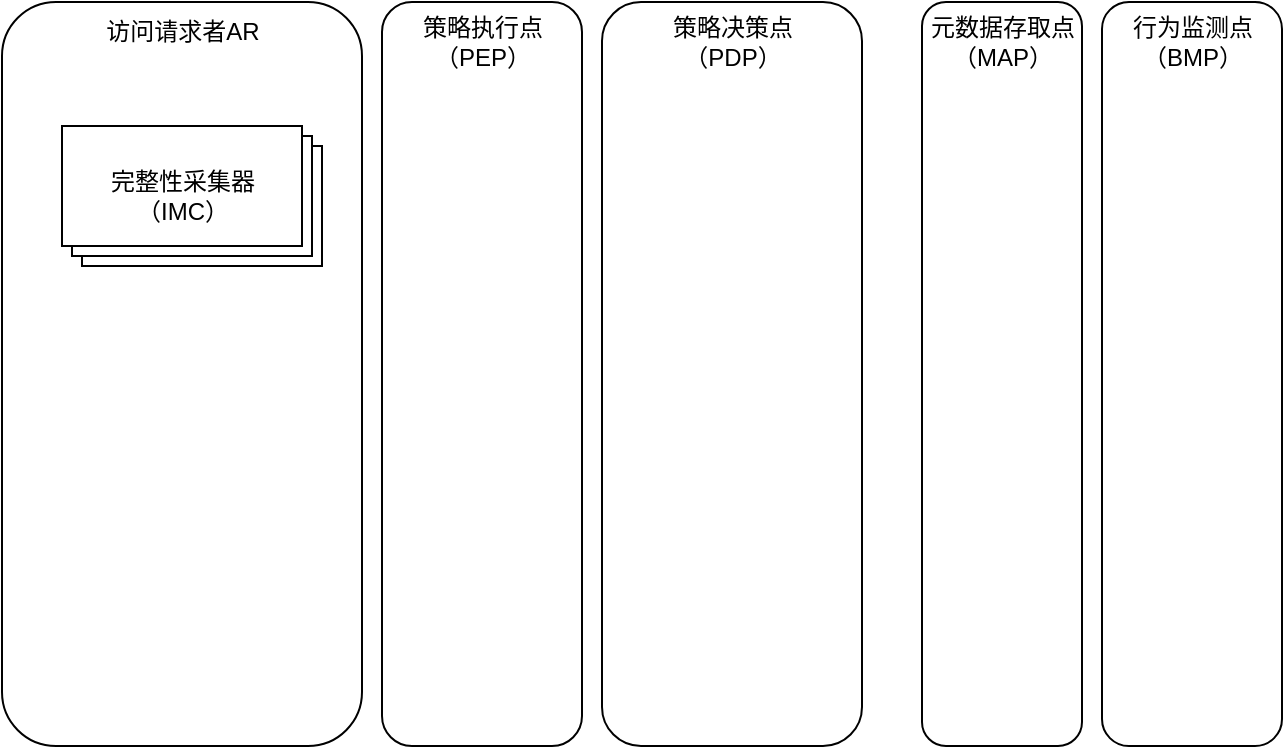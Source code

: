 <mxfile version="24.0.7" type="github">
  <diagram name="第 1 页" id="OUOFZtQLKsak4Y4Xav9O">
    <mxGraphModel dx="766" dy="390" grid="1" gridSize="10" guides="1" tooltips="1" connect="1" arrows="1" fold="1" page="1" pageScale="1" pageWidth="827" pageHeight="1169" math="0" shadow="0">
      <root>
        <mxCell id="0" />
        <mxCell id="1" parent="0" />
        <mxCell id="Ihc8870AOwrYsLXTxOh8-8" value="" style="rounded=1;whiteSpace=wrap;html=1;" vertex="1" parent="1">
          <mxGeometry x="130" y="218" width="180" height="372" as="geometry" />
        </mxCell>
        <mxCell id="Ihc8870AOwrYsLXTxOh8-9" value="" style="rounded=1;whiteSpace=wrap;html=1;" vertex="1" parent="1">
          <mxGeometry x="320" y="218" width="100" height="372" as="geometry" />
        </mxCell>
        <mxCell id="Ihc8870AOwrYsLXTxOh8-10" value="" style="rounded=1;whiteSpace=wrap;html=1;" vertex="1" parent="1">
          <mxGeometry x="430" y="218" width="130" height="372" as="geometry" />
        </mxCell>
        <mxCell id="Ihc8870AOwrYsLXTxOh8-11" value="" style="rounded=1;whiteSpace=wrap;html=1;" vertex="1" parent="1">
          <mxGeometry x="590" y="218" width="80" height="372" as="geometry" />
        </mxCell>
        <mxCell id="Ihc8870AOwrYsLXTxOh8-12" value="" style="rounded=1;whiteSpace=wrap;html=1;" vertex="1" parent="1">
          <mxGeometry x="680" y="218" width="90" height="372" as="geometry" />
        </mxCell>
        <mxCell id="Ihc8870AOwrYsLXTxOh8-7" value="访问请求者AR" style="text;html=1;align=center;verticalAlign=middle;resizable=0;points=[];autosize=1;strokeColor=none;fillColor=none;" vertex="1" parent="1">
          <mxGeometry x="170" y="218" width="100" height="30" as="geometry" />
        </mxCell>
        <mxCell id="Ihc8870AOwrYsLXTxOh8-14" value="策略执行点&lt;div&gt;（PEP）&lt;/div&gt;" style="text;html=1;align=center;verticalAlign=middle;resizable=0;points=[];autosize=1;strokeColor=none;fillColor=none;" vertex="1" parent="1">
          <mxGeometry x="330" y="218" width="80" height="40" as="geometry" />
        </mxCell>
        <mxCell id="Ihc8870AOwrYsLXTxOh8-15" value="策略决策点&lt;div&gt;（PDP）&lt;/div&gt;" style="text;html=1;align=center;verticalAlign=middle;resizable=0;points=[];autosize=1;strokeColor=none;fillColor=none;" vertex="1" parent="1">
          <mxGeometry x="455" y="218" width="80" height="40" as="geometry" />
        </mxCell>
        <mxCell id="Ihc8870AOwrYsLXTxOh8-16" value="元数据存取点&lt;div&gt;（MAP）&lt;/div&gt;" style="text;html=1;align=center;verticalAlign=middle;resizable=0;points=[];autosize=1;strokeColor=none;fillColor=none;" vertex="1" parent="1">
          <mxGeometry x="580" y="218" width="100" height="40" as="geometry" />
        </mxCell>
        <mxCell id="Ihc8870AOwrYsLXTxOh8-17" value="行为监测点&lt;div&gt;（BMP）&lt;/div&gt;" style="text;html=1;align=center;verticalAlign=middle;resizable=0;points=[];autosize=1;strokeColor=none;fillColor=none;" vertex="1" parent="1">
          <mxGeometry x="685" y="218" width="80" height="40" as="geometry" />
        </mxCell>
        <mxCell id="Ihc8870AOwrYsLXTxOh8-18" value="" style="verticalLabelPosition=bottom;verticalAlign=top;html=1;shape=mxgraph.basic.layered_rect;dx=10;outlineConnect=0;whiteSpace=wrap;" vertex="1" parent="1">
          <mxGeometry x="160" y="280" width="130" height="70" as="geometry" />
        </mxCell>
        <mxCell id="Ihc8870AOwrYsLXTxOh8-19" value="完整性采集器&lt;div&gt;（IMC）&lt;/div&gt;" style="text;html=1;align=center;verticalAlign=middle;resizable=0;points=[];autosize=1;strokeColor=none;fillColor=none;" vertex="1" parent="1">
          <mxGeometry x="170" y="295" width="100" height="40" as="geometry" />
        </mxCell>
      </root>
    </mxGraphModel>
  </diagram>
</mxfile>
